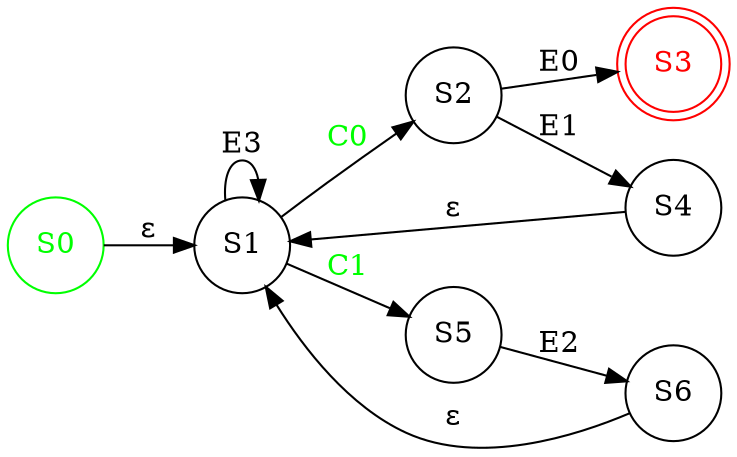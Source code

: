 digraph LinearResizableOrder {
  rankdir = LR;

  node [shape = circle];

  S0 [color = green
      fontcolor = green];
  S3 [shape = doublecircle
      color = red
      fontcolor = red];

  S0 -> S1 [label = "&#949;"];
  S1 -> S1 [label = "E3"];
  S1 -> S2 [label = "C0"
            fontcolor = green];
  S1 -> S5 [label = "C1"
            fontcolor = green];
  S2 -> S3 [label = "E0"];
  S2 -> S4 [label = "E1"];
  S4 -> S1 [label = "&#949;"]
  S5 -> S6 [label = "E2"];
  S6 -> S1 [label = "&#949;"]
}
